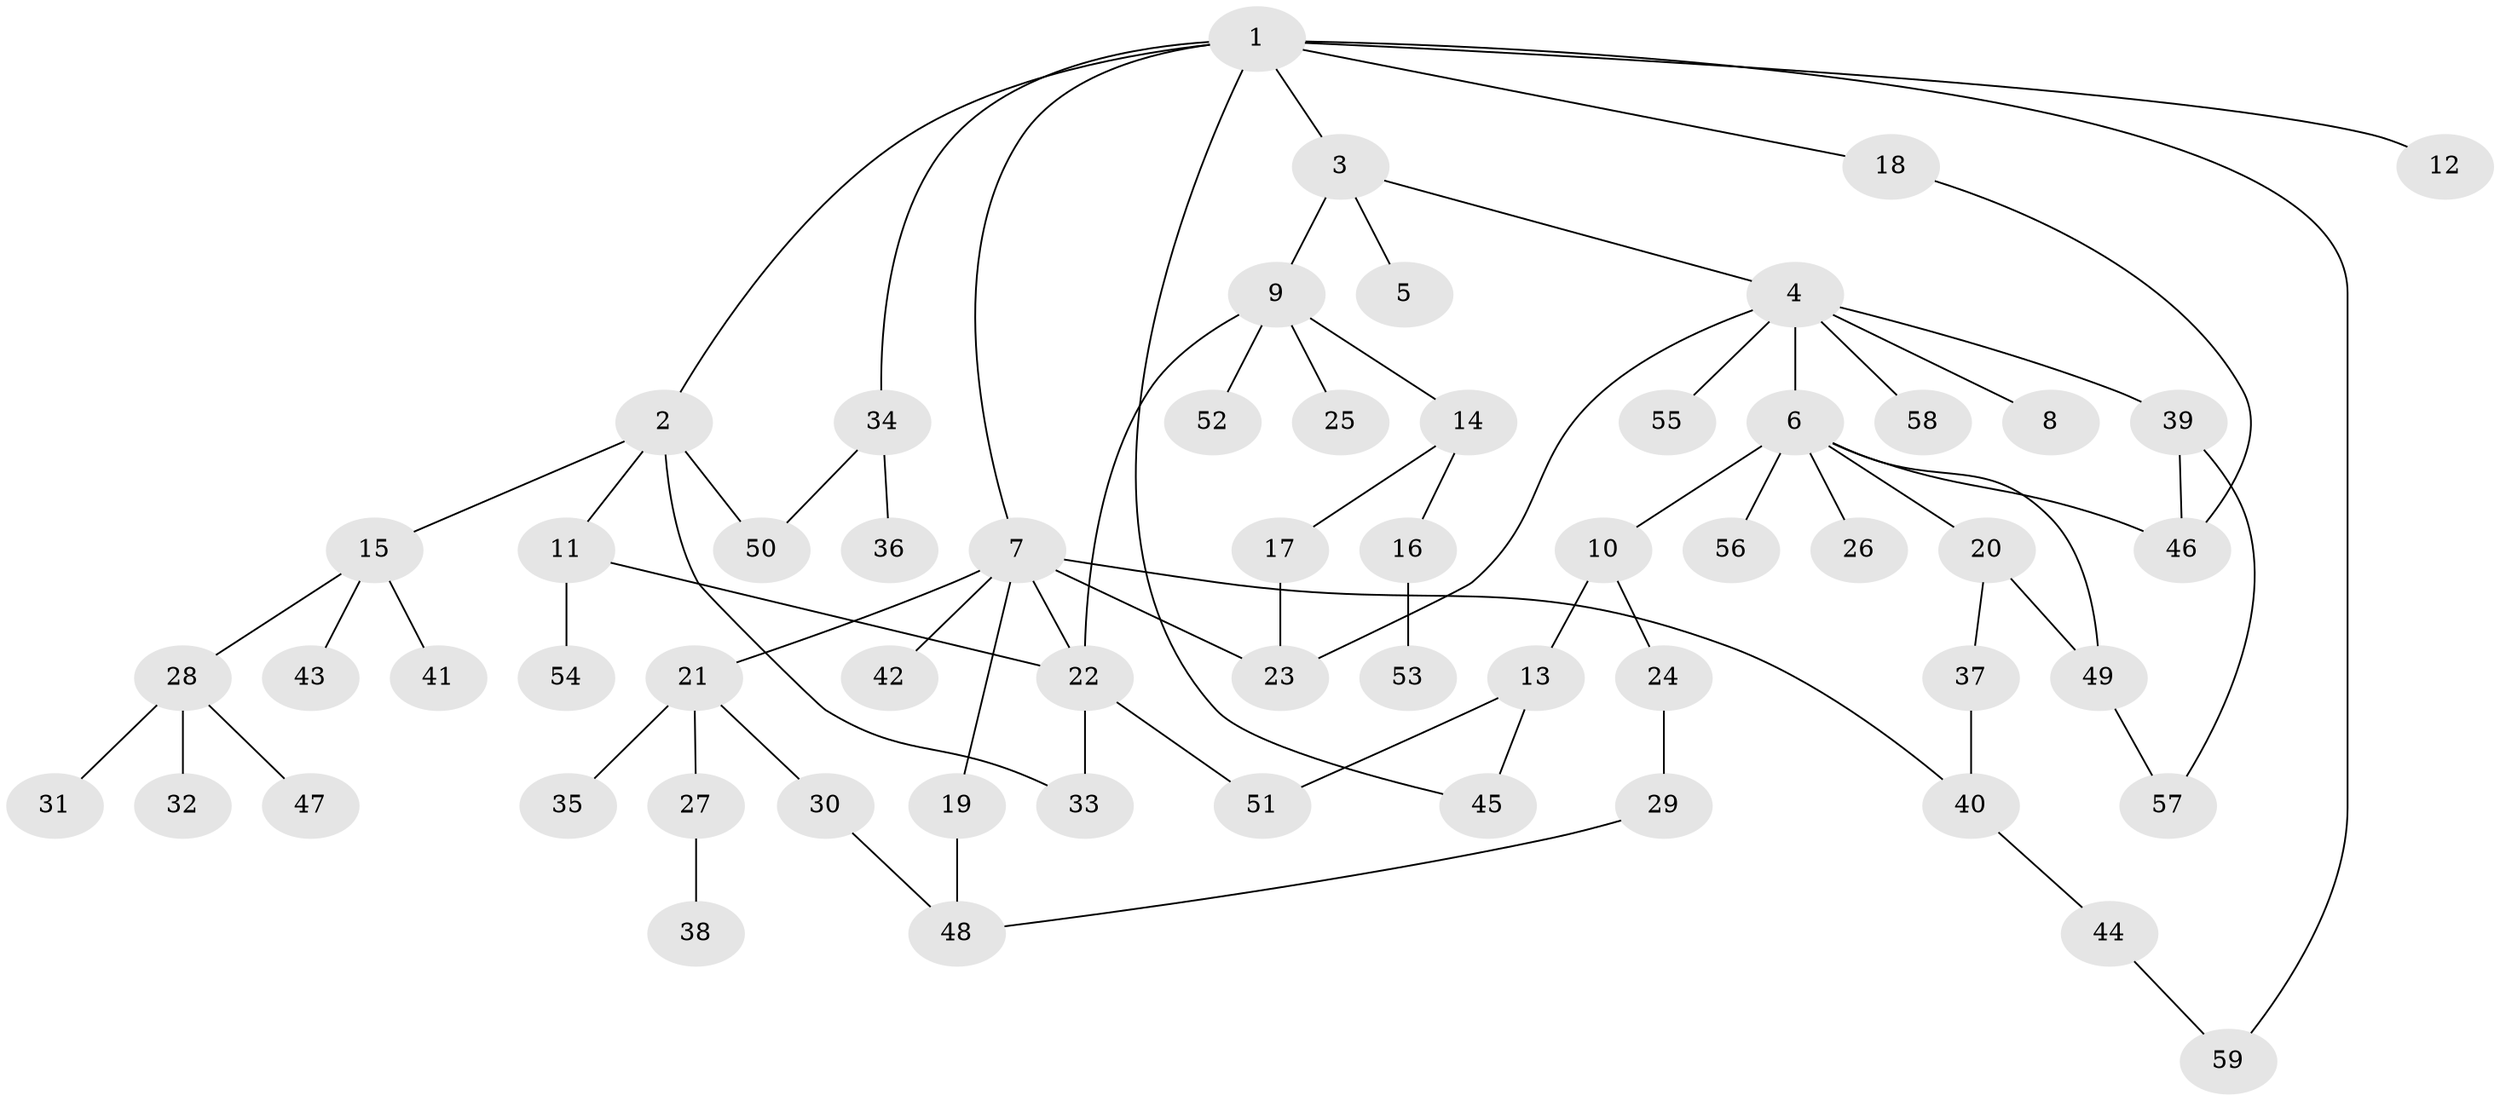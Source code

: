 // Generated by graph-tools (version 1.1) at 2025/34/03/09/25 02:34:11]
// undirected, 59 vertices, 74 edges
graph export_dot {
graph [start="1"]
  node [color=gray90,style=filled];
  1;
  2;
  3;
  4;
  5;
  6;
  7;
  8;
  9;
  10;
  11;
  12;
  13;
  14;
  15;
  16;
  17;
  18;
  19;
  20;
  21;
  22;
  23;
  24;
  25;
  26;
  27;
  28;
  29;
  30;
  31;
  32;
  33;
  34;
  35;
  36;
  37;
  38;
  39;
  40;
  41;
  42;
  43;
  44;
  45;
  46;
  47;
  48;
  49;
  50;
  51;
  52;
  53;
  54;
  55;
  56;
  57;
  58;
  59;
  1 -- 2;
  1 -- 3;
  1 -- 7;
  1 -- 12;
  1 -- 18;
  1 -- 34;
  1 -- 59;
  1 -- 45;
  2 -- 11;
  2 -- 15;
  2 -- 33;
  2 -- 50;
  3 -- 4;
  3 -- 5;
  3 -- 9;
  4 -- 6;
  4 -- 8;
  4 -- 39;
  4 -- 55;
  4 -- 58;
  4 -- 23;
  6 -- 10;
  6 -- 20;
  6 -- 26;
  6 -- 56;
  6 -- 49;
  6 -- 46;
  7 -- 19;
  7 -- 21;
  7 -- 23;
  7 -- 40;
  7 -- 42;
  7 -- 22;
  9 -- 14;
  9 -- 22;
  9 -- 25;
  9 -- 52;
  10 -- 13;
  10 -- 24;
  11 -- 54;
  11 -- 22;
  13 -- 45;
  13 -- 51;
  14 -- 16;
  14 -- 17;
  15 -- 28;
  15 -- 41;
  15 -- 43;
  16 -- 53;
  17 -- 23;
  18 -- 46;
  19 -- 48;
  20 -- 37;
  20 -- 49;
  21 -- 27;
  21 -- 30;
  21 -- 35;
  22 -- 33;
  22 -- 51;
  24 -- 29;
  27 -- 38;
  28 -- 31;
  28 -- 32;
  28 -- 47;
  29 -- 48;
  30 -- 48;
  34 -- 36;
  34 -- 50;
  37 -- 40;
  39 -- 57;
  39 -- 46;
  40 -- 44;
  44 -- 59;
  49 -- 57;
}
